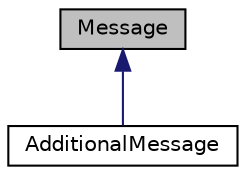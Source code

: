 digraph "Message"
{
  edge [fontname="Helvetica",fontsize="10",labelfontname="Helvetica",labelfontsize="10"];
  node [fontname="Helvetica",fontsize="10",shape=record];
  Node0 [label="Message",height=0.2,width=0.4,color="black", fillcolor="grey75", style="filled", fontcolor="black"];
  Node0 -> Node1 [dir="back",color="midnightblue",fontsize="10",style="solid",fontname="Helvetica"];
  Node1 [label="AdditionalMessage",height=0.2,width=0.4,color="black", fillcolor="white", style="filled",URL="$class_additional_message.html",tooltip="An additional Message for assertions.Provides a implicit constructor that takes a single string..."];
}
